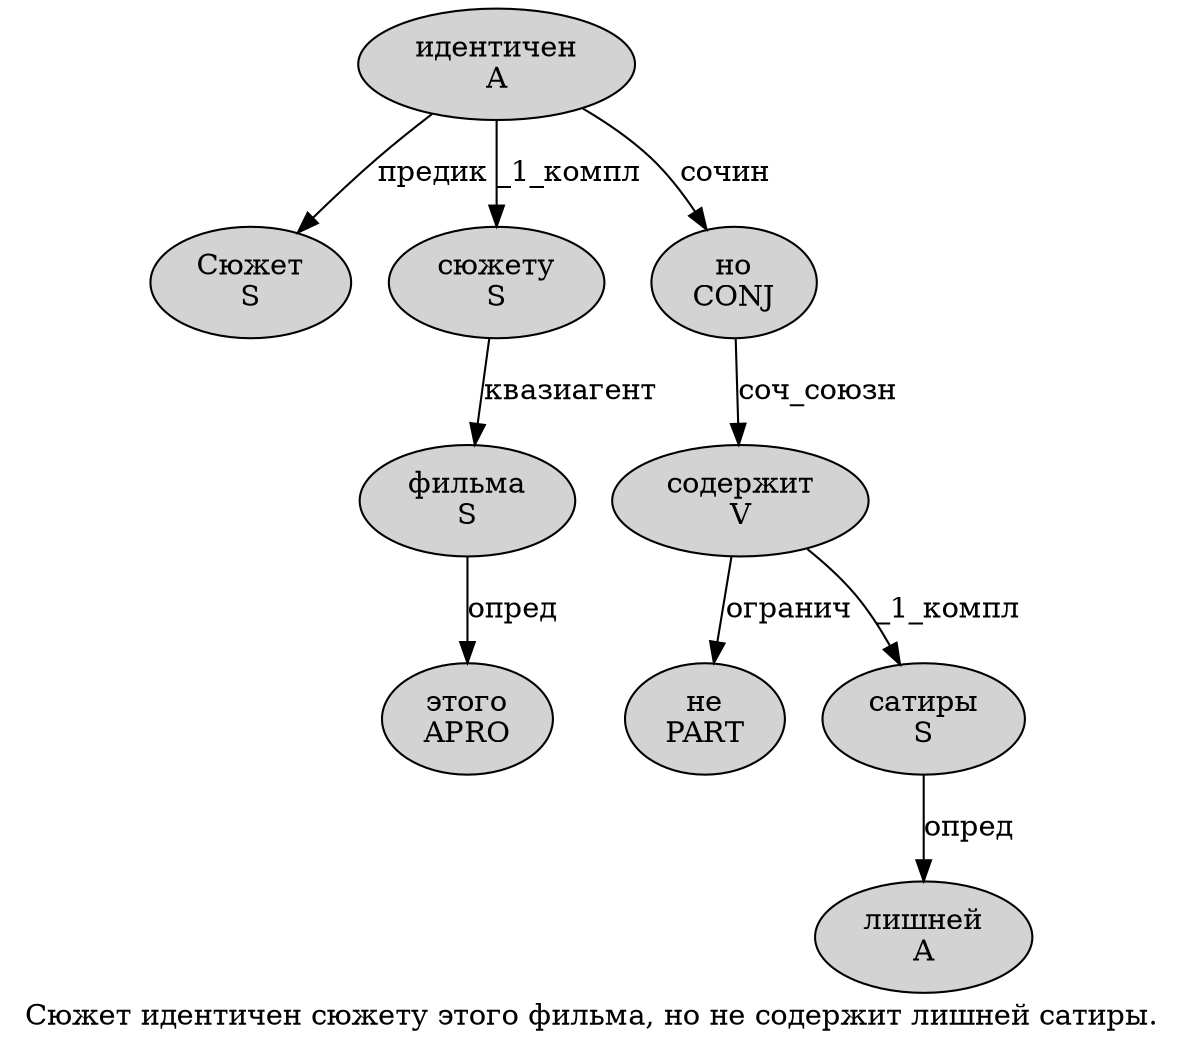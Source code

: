 digraph SENTENCE_4031 {
	graph [label="Сюжет идентичен сюжету этого фильма, но не содержит лишней сатиры."]
	node [style=filled]
		0 [label="Сюжет
S" color="" fillcolor=lightgray penwidth=1 shape=ellipse]
		1 [label="идентичен
A" color="" fillcolor=lightgray penwidth=1 shape=ellipse]
		2 [label="сюжету
S" color="" fillcolor=lightgray penwidth=1 shape=ellipse]
		3 [label="этого
APRO" color="" fillcolor=lightgray penwidth=1 shape=ellipse]
		4 [label="фильма
S" color="" fillcolor=lightgray penwidth=1 shape=ellipse]
		6 [label="но
CONJ" color="" fillcolor=lightgray penwidth=1 shape=ellipse]
		7 [label="не
PART" color="" fillcolor=lightgray penwidth=1 shape=ellipse]
		8 [label="содержит
V" color="" fillcolor=lightgray penwidth=1 shape=ellipse]
		9 [label="лишней
A" color="" fillcolor=lightgray penwidth=1 shape=ellipse]
		10 [label="сатиры
S" color="" fillcolor=lightgray penwidth=1 shape=ellipse]
			1 -> 0 [label="предик"]
			1 -> 2 [label="_1_компл"]
			1 -> 6 [label="сочин"]
			2 -> 4 [label="квазиагент"]
			10 -> 9 [label="опред"]
			4 -> 3 [label="опред"]
			8 -> 7 [label="огранич"]
			8 -> 10 [label="_1_компл"]
			6 -> 8 [label="соч_союзн"]
}